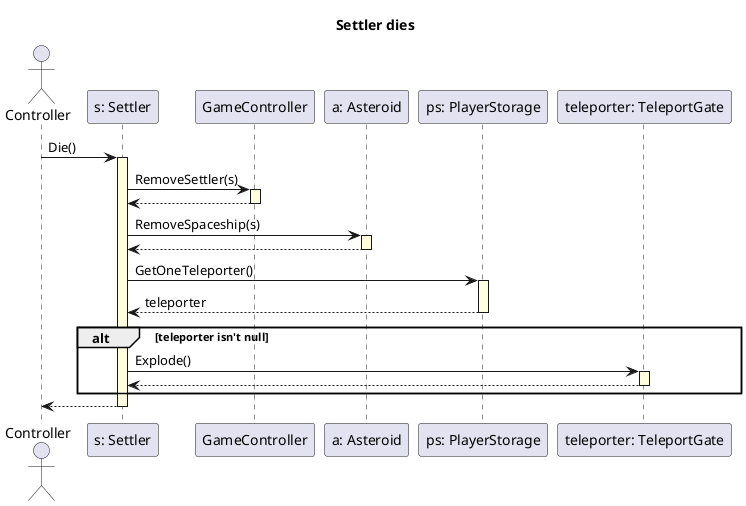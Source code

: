 @startuml
skinparam SequenceLifeLineBackgroundColor LightYellow

title "Settler dies"

actor Controller as control
participant "s: Settler" as settler
participant "GameController" as game
participant "a: Asteroid" as asteroid
participant "ps: PlayerStorage" as storage
participant "teleporter: TeleportGate" as teleporter

control -> settler ++ : Die()

    settler -> game ++ : RemoveSettler(s)
    game --> settler --

    settler -> asteroid ++ : RemoveSpaceship(s)
    asteroid --> settler--

    settler -> storage ++ : GetOneTeleporter()
    storage --> settler -- : teleporter

    alt teleporter isn't null

        settler -> teleporter ++ : Explode()
        teleporter --> settler --

    end

settler --> control --


@enduml